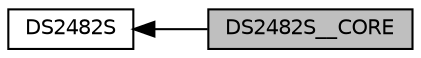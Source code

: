 digraph "DS2482S__CORE"
{
  edge [fontname="Helvetica",fontsize="10",labelfontname="Helvetica",labelfontsize="10"];
  node [fontname="Helvetica",fontsize="10",shape=record];
  rankdir=LR;
  Node0 [label="DS2482S__CORE",height=0.2,width=0.4,color="black", fillcolor="grey75", style="filled", fontcolor="black"];
  Node1 [label="DS2482S",height=0.2,width=0.4,color="black", fillcolor="white", style="filled",URL="$group___d_s2482_s.html"];
  Node1->Node0 [shape=plaintext, dir="back", style="solid"];
}
